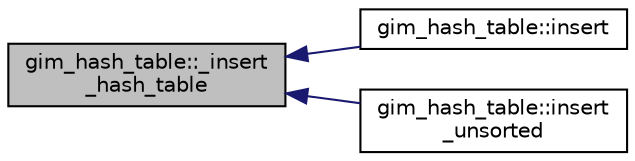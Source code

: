 digraph "gim_hash_table::_insert_hash_table"
{
  edge [fontname="Helvetica",fontsize="10",labelfontname="Helvetica",labelfontsize="10"];
  node [fontname="Helvetica",fontsize="10",shape=record];
  rankdir="LR";
  Node1 [label="gim_hash_table::_insert\l_hash_table",height=0.2,width=0.4,color="black", fillcolor="grey75", style="filled", fontcolor="black"];
  Node1 -> Node2 [dir="back",color="midnightblue",fontsize="10",style="solid"];
  Node2 [label="gim_hash_table::insert",height=0.2,width=0.4,color="black", fillcolor="white", style="filled",URL="$classgim__hash__table.html#aff0e9bdb5bd6aacf9272db6789c514f7",tooltip="Insert an element into the hash. "];
  Node1 -> Node3 [dir="back",color="midnightblue",fontsize="10",style="solid"];
  Node3 [label="gim_hash_table::insert\l_unsorted",height=0.2,width=0.4,color="black", fillcolor="white", style="filled",URL="$classgim__hash__table.html#abe9a629ec7dfe612065ed9d161adc7e8",tooltip="Insert an element into the hash,But if this container is a sorted array, this inserts it unsorted..."];
}
